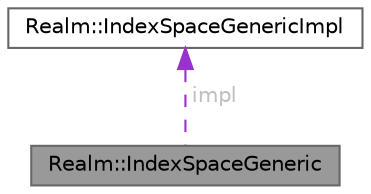 digraph "Realm::IndexSpaceGeneric"
{
 // LATEX_PDF_SIZE
  bgcolor="transparent";
  edge [fontname=Helvetica,fontsize=10,labelfontname=Helvetica,labelfontsize=10];
  node [fontname=Helvetica,fontsize=10,shape=box,height=0.2,width=0.4];
  Node1 [id="Node000001",label="Realm::IndexSpaceGeneric",height=0.2,width=0.4,color="gray40", fillcolor="grey60", style="filled", fontcolor="black",tooltip=" "];
  Node2 -> Node1 [id="edge1_Node000001_Node000002",dir="back",color="darkorchid3",style="dashed",tooltip=" ",label=" impl",fontcolor="grey" ];
  Node2 [id="Node000002",label="Realm::IndexSpaceGenericImpl",height=0.2,width=0.4,color="gray40", fillcolor="white", style="filled",URL="$classRealm_1_1IndexSpaceGenericImpl.html",tooltip=" "];
}
